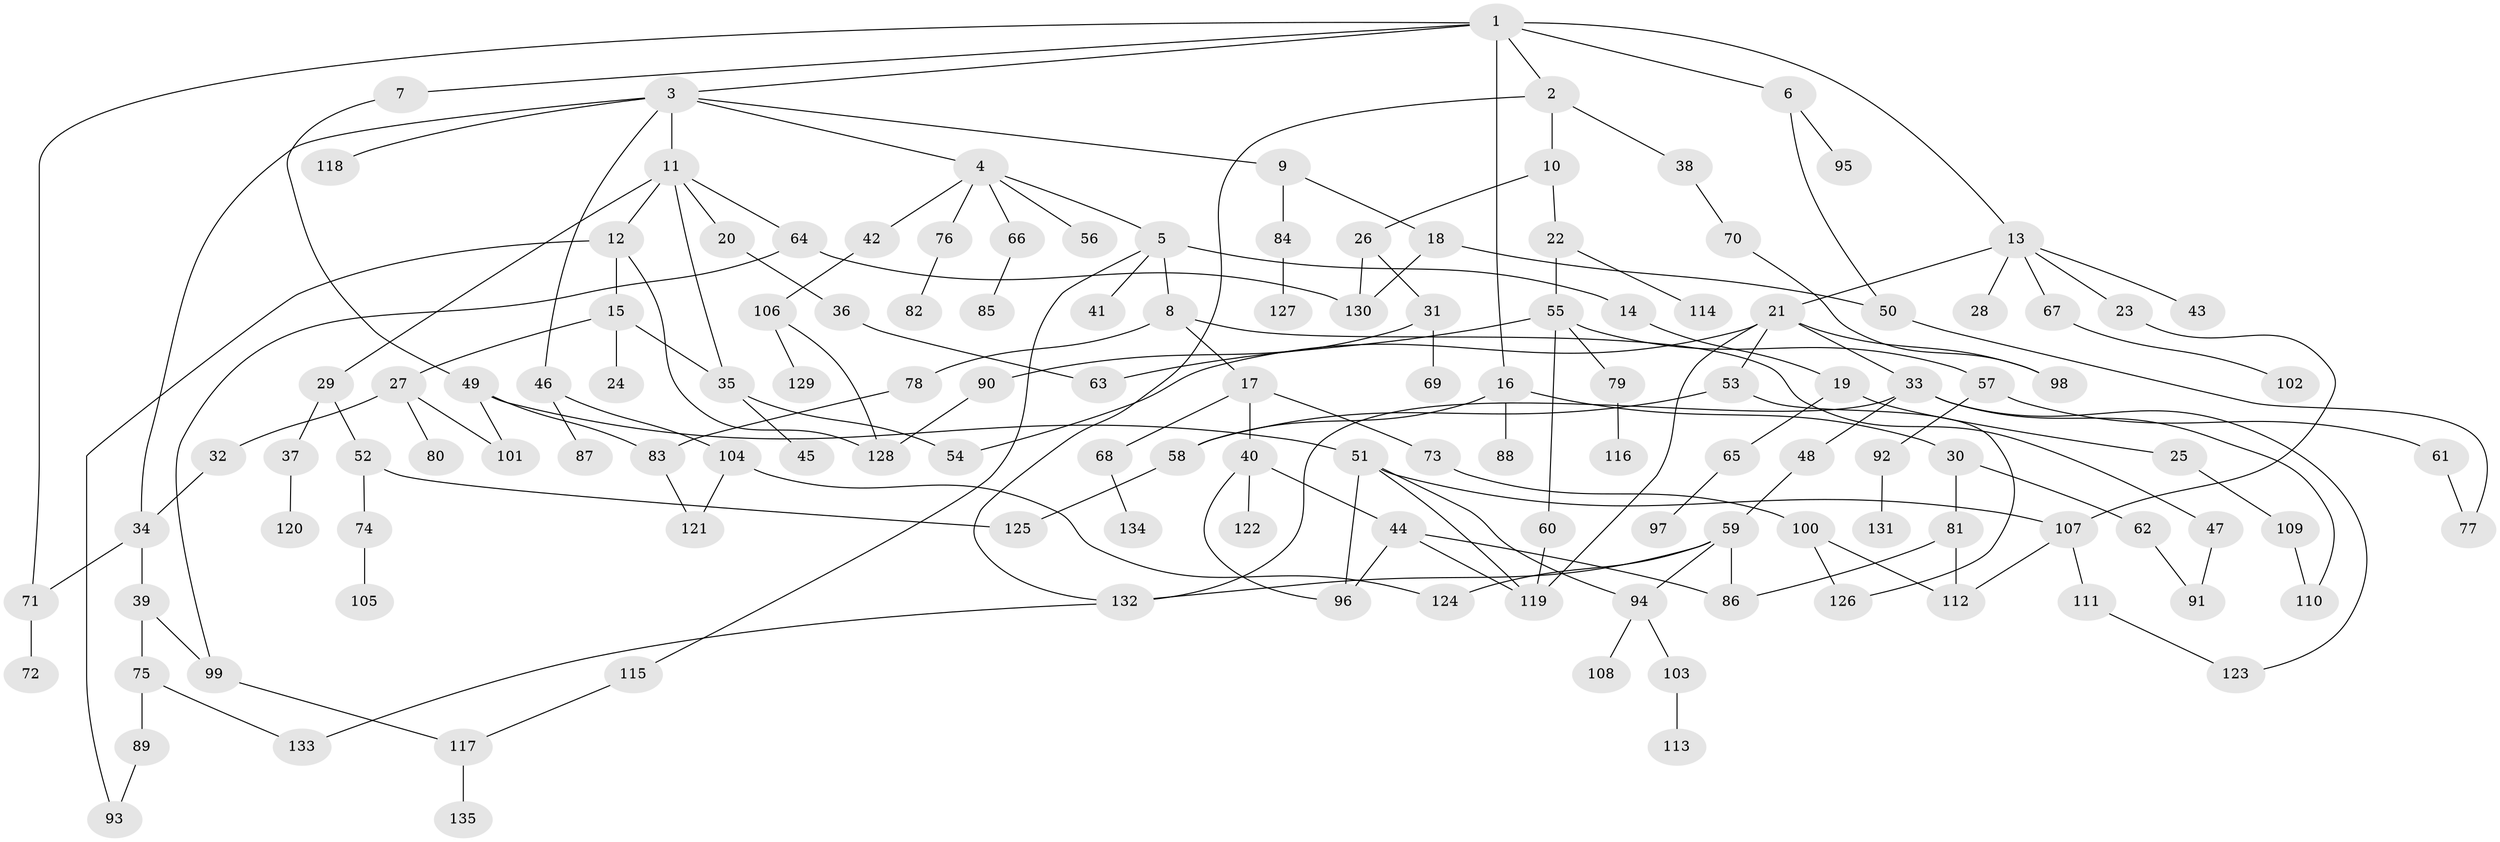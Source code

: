 // Generated by graph-tools (version 1.1) at 2025/42/03/09/25 04:42:23]
// undirected, 135 vertices, 173 edges
graph export_dot {
graph [start="1"]
  node [color=gray90,style=filled];
  1;
  2;
  3;
  4;
  5;
  6;
  7;
  8;
  9;
  10;
  11;
  12;
  13;
  14;
  15;
  16;
  17;
  18;
  19;
  20;
  21;
  22;
  23;
  24;
  25;
  26;
  27;
  28;
  29;
  30;
  31;
  32;
  33;
  34;
  35;
  36;
  37;
  38;
  39;
  40;
  41;
  42;
  43;
  44;
  45;
  46;
  47;
  48;
  49;
  50;
  51;
  52;
  53;
  54;
  55;
  56;
  57;
  58;
  59;
  60;
  61;
  62;
  63;
  64;
  65;
  66;
  67;
  68;
  69;
  70;
  71;
  72;
  73;
  74;
  75;
  76;
  77;
  78;
  79;
  80;
  81;
  82;
  83;
  84;
  85;
  86;
  87;
  88;
  89;
  90;
  91;
  92;
  93;
  94;
  95;
  96;
  97;
  98;
  99;
  100;
  101;
  102;
  103;
  104;
  105;
  106;
  107;
  108;
  109;
  110;
  111;
  112;
  113;
  114;
  115;
  116;
  117;
  118;
  119;
  120;
  121;
  122;
  123;
  124;
  125;
  126;
  127;
  128;
  129;
  130;
  131;
  132;
  133;
  134;
  135;
  1 -- 2;
  1 -- 3;
  1 -- 6;
  1 -- 7;
  1 -- 13;
  1 -- 16;
  1 -- 71;
  2 -- 10;
  2 -- 38;
  2 -- 132;
  3 -- 4;
  3 -- 9;
  3 -- 11;
  3 -- 46;
  3 -- 118;
  3 -- 34;
  4 -- 5;
  4 -- 42;
  4 -- 56;
  4 -- 66;
  4 -- 76;
  5 -- 8;
  5 -- 14;
  5 -- 41;
  5 -- 115;
  6 -- 95;
  6 -- 50;
  7 -- 49;
  8 -- 17;
  8 -- 47;
  8 -- 78;
  9 -- 18;
  9 -- 84;
  10 -- 22;
  10 -- 26;
  11 -- 12;
  11 -- 20;
  11 -- 29;
  11 -- 64;
  11 -- 35;
  12 -- 15;
  12 -- 128;
  12 -- 93;
  13 -- 21;
  13 -- 23;
  13 -- 28;
  13 -- 43;
  13 -- 67;
  14 -- 19;
  15 -- 24;
  15 -- 27;
  15 -- 35;
  16 -- 30;
  16 -- 88;
  16 -- 58;
  17 -- 40;
  17 -- 68;
  17 -- 73;
  18 -- 50;
  18 -- 130;
  19 -- 25;
  19 -- 65;
  20 -- 36;
  21 -- 33;
  21 -- 53;
  21 -- 54;
  21 -- 98;
  21 -- 119;
  22 -- 55;
  22 -- 114;
  23 -- 107;
  25 -- 109;
  26 -- 31;
  26 -- 130;
  27 -- 32;
  27 -- 80;
  27 -- 101;
  29 -- 37;
  29 -- 52;
  30 -- 62;
  30 -- 81;
  31 -- 69;
  31 -- 90;
  32 -- 34;
  33 -- 48;
  33 -- 110;
  33 -- 123;
  33 -- 132;
  34 -- 39;
  34 -- 71;
  35 -- 45;
  35 -- 54;
  36 -- 63;
  37 -- 120;
  38 -- 70;
  39 -- 75;
  39 -- 99;
  40 -- 44;
  40 -- 96;
  40 -- 122;
  42 -- 106;
  44 -- 86;
  44 -- 119;
  44 -- 96;
  46 -- 87;
  46 -- 104;
  47 -- 91;
  48 -- 59;
  49 -- 51;
  49 -- 83;
  49 -- 101;
  50 -- 77;
  51 -- 94;
  51 -- 107;
  51 -- 119;
  51 -- 96;
  52 -- 74;
  52 -- 125;
  53 -- 58;
  53 -- 126;
  55 -- 57;
  55 -- 60;
  55 -- 63;
  55 -- 79;
  57 -- 61;
  57 -- 92;
  58 -- 125;
  59 -- 94;
  59 -- 124;
  59 -- 86;
  59 -- 132;
  60 -- 119;
  61 -- 77;
  62 -- 91;
  64 -- 99;
  64 -- 130;
  65 -- 97;
  66 -- 85;
  67 -- 102;
  68 -- 134;
  70 -- 98;
  71 -- 72;
  73 -- 100;
  74 -- 105;
  75 -- 89;
  75 -- 133;
  76 -- 82;
  78 -- 83;
  79 -- 116;
  81 -- 112;
  81 -- 86;
  83 -- 121;
  84 -- 127;
  89 -- 93;
  90 -- 128;
  92 -- 131;
  94 -- 103;
  94 -- 108;
  99 -- 117;
  100 -- 126;
  100 -- 112;
  103 -- 113;
  104 -- 124;
  104 -- 121;
  106 -- 129;
  106 -- 128;
  107 -- 111;
  107 -- 112;
  109 -- 110;
  111 -- 123;
  115 -- 117;
  117 -- 135;
  132 -- 133;
}
